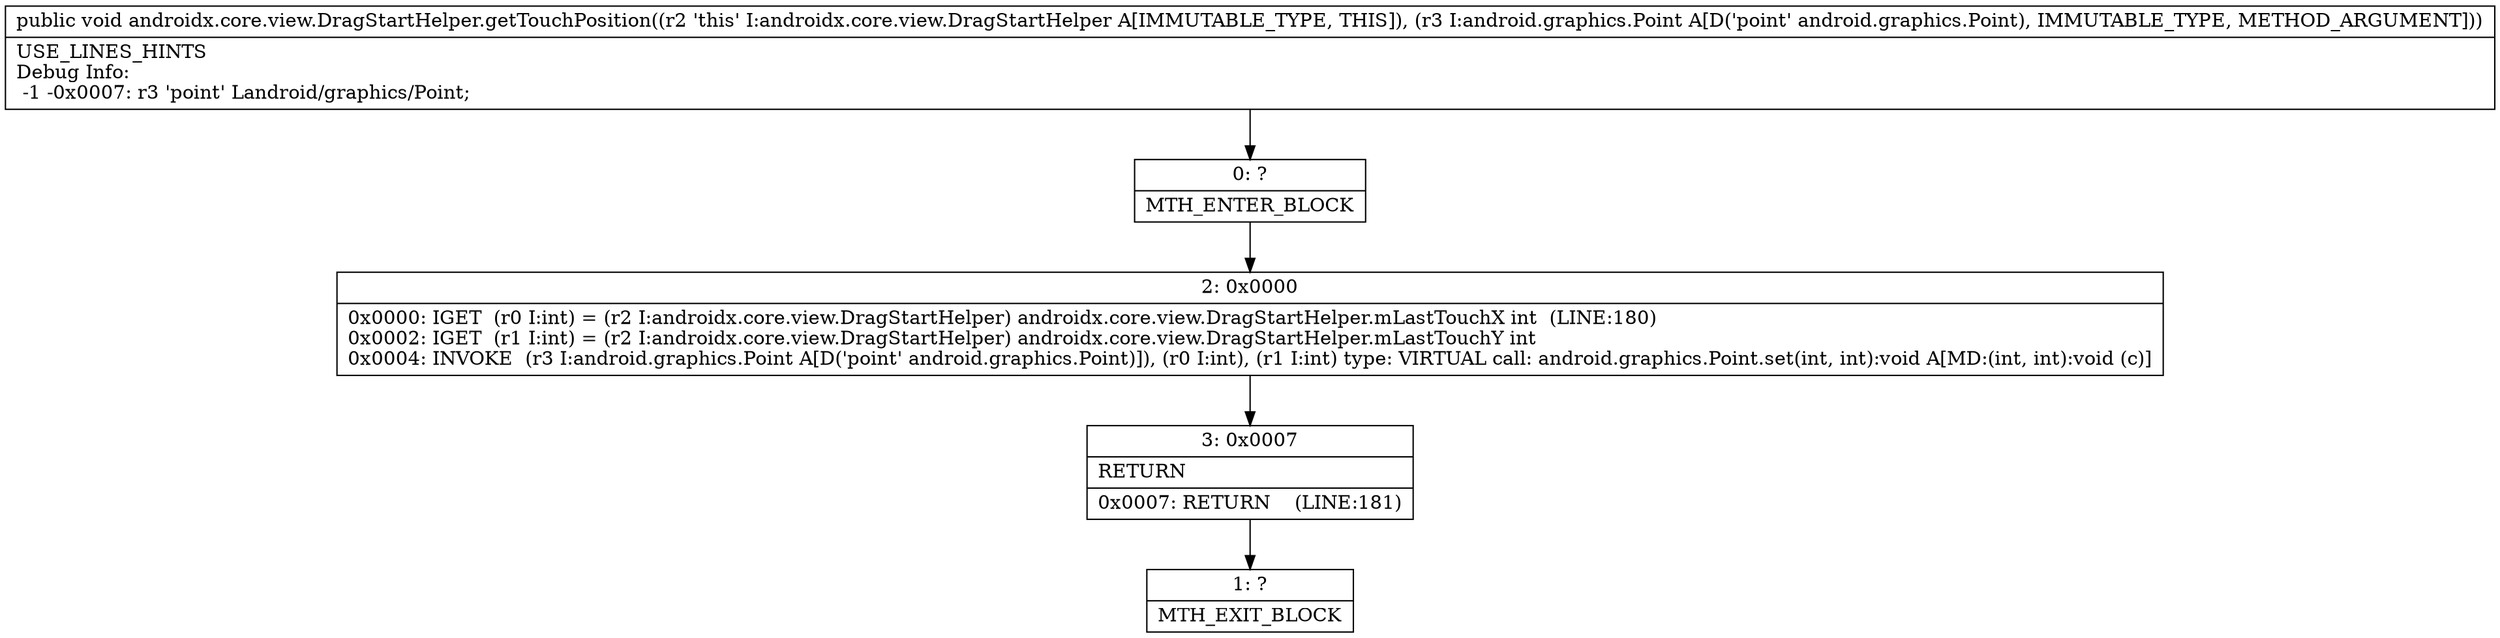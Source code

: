 digraph "CFG forandroidx.core.view.DragStartHelper.getTouchPosition(Landroid\/graphics\/Point;)V" {
Node_0 [shape=record,label="{0\:\ ?|MTH_ENTER_BLOCK\l}"];
Node_2 [shape=record,label="{2\:\ 0x0000|0x0000: IGET  (r0 I:int) = (r2 I:androidx.core.view.DragStartHelper) androidx.core.view.DragStartHelper.mLastTouchX int  (LINE:180)\l0x0002: IGET  (r1 I:int) = (r2 I:androidx.core.view.DragStartHelper) androidx.core.view.DragStartHelper.mLastTouchY int \l0x0004: INVOKE  (r3 I:android.graphics.Point A[D('point' android.graphics.Point)]), (r0 I:int), (r1 I:int) type: VIRTUAL call: android.graphics.Point.set(int, int):void A[MD:(int, int):void (c)]\l}"];
Node_3 [shape=record,label="{3\:\ 0x0007|RETURN\l|0x0007: RETURN    (LINE:181)\l}"];
Node_1 [shape=record,label="{1\:\ ?|MTH_EXIT_BLOCK\l}"];
MethodNode[shape=record,label="{public void androidx.core.view.DragStartHelper.getTouchPosition((r2 'this' I:androidx.core.view.DragStartHelper A[IMMUTABLE_TYPE, THIS]), (r3 I:android.graphics.Point A[D('point' android.graphics.Point), IMMUTABLE_TYPE, METHOD_ARGUMENT]))  | USE_LINES_HINTS\lDebug Info:\l  \-1 \-0x0007: r3 'point' Landroid\/graphics\/Point;\l}"];
MethodNode -> Node_0;Node_0 -> Node_2;
Node_2 -> Node_3;
Node_3 -> Node_1;
}

